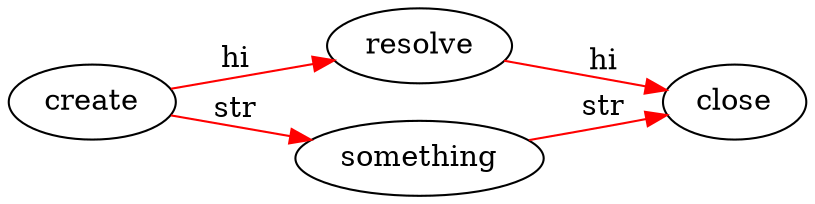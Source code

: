 digraph G {
	rankdir = "LR";
	edge [label="hi",color="red"]
	create -> resolve -> close;
	create -> something -> close [label="str"];
}
